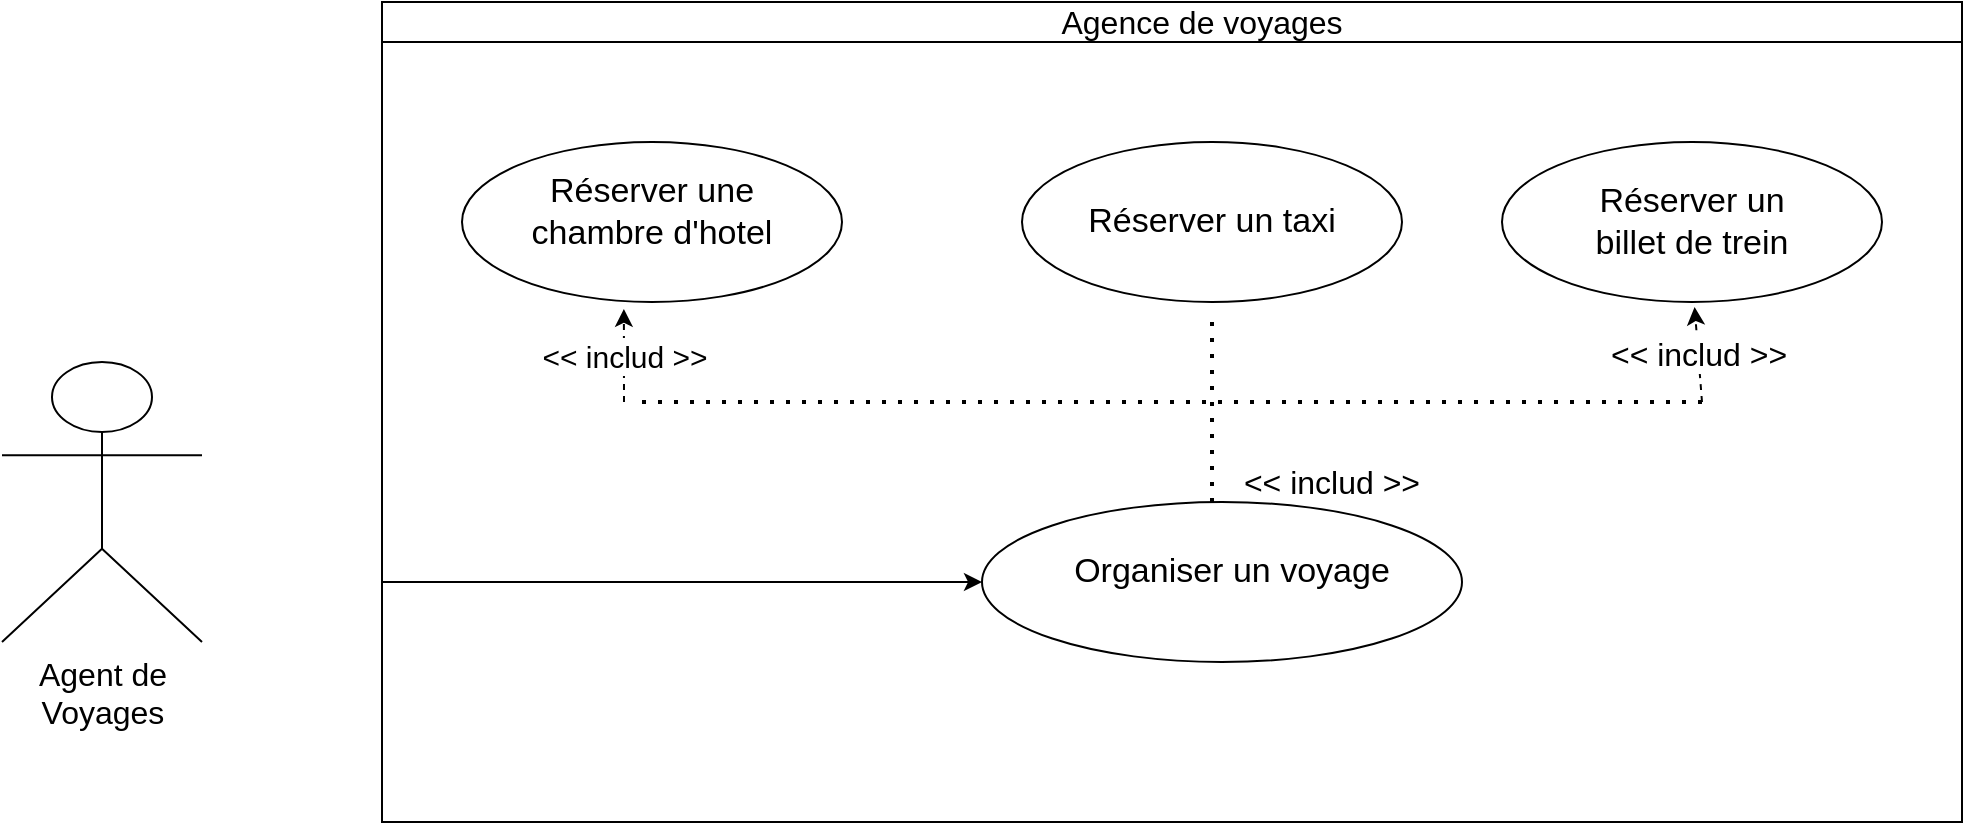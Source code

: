 <mxfile version="14.1.8" type="github">
  <diagram id="prtHgNgQTEPvFCAcTncT" name="Page-1">
    <mxGraphModel dx="1219" dy="727" grid="1" gridSize="10" guides="1" tooltips="1" connect="1" arrows="1" fold="1" page="1" pageScale="1" pageWidth="1169" pageHeight="1654" math="0" shadow="0">
      <root>
        <mxCell id="0" />
        <mxCell id="1" parent="0" />
        <mxCell id="dNxyNK7c78bLwvsdeMH5-11" value="" style="swimlane;html=1;startSize=20;horizontal=1;containerType=tree;glass=0;" parent="1" vertex="1">
          <mxGeometry x="260" y="80" width="790" height="410" as="geometry" />
        </mxCell>
        <mxCell id="bCw7yLTPWHQ5oZZGrXXc-12" value="&lt;span style=&quot;color: rgba(0 , 0 , 0 , 0) ; font-family: monospace ; font-size: 0px&quot;&gt;re&lt;/span&gt;" style="ellipse;whiteSpace=wrap;html=1;glass=0;gradientColor=none;fontSize=16;" vertex="1" parent="dNxyNK7c78bLwvsdeMH5-11">
          <mxGeometry x="40" y="70" width="190" height="80" as="geometry" />
        </mxCell>
        <mxCell id="bCw7yLTPWHQ5oZZGrXXc-16" value="&lt;span style=&quot;color: rgba(0 , 0 , 0 , 0) ; font-family: monospace ; font-size: 0px&quot;&gt;%3CmxGraphModel%3E%3Croot%3E%3CmxCell%20id%3D%220%22%2F%3E%3CmxCell%20id%3D%221%22%20parent%3D%220%22%2F%3E%3CmxCell%20id%3D%222%22%20value%3D%22%22%20style%3D%22swimlane%3Bhtml%3D1%3BstartSize%3D20%3Bhorizontal%3D1%3BcontainerType%3Dtree%3Bglass%3D0%3B%22%20vertex%3D%221%22%20parent%3D%221%22%3E%3CmxGeometry%20x%3D%22150%22%20y%3D%2280%22%20width%3D%22660%22%20height%3D%22290%22%20as%3D%22geometry%22%2F%3E%3C%2FmxCell%3E%3CmxCell%20id%3D%223%22%20value%3D%22%22%20style%3D%22ellipse%3BwhiteSpace%3Dwrap%3Bhtml%3D1%3Bglass%3D0%3BgradientColor%3Dnone%3BfontSize%3D16%3B%22%20vertex%3D%221%22%20parent%3D%222%22%3E%3CmxGeometry%20x%3D%2240%22%20y%3D%2230%22%20width%3D%22210%22%20height%3D%2280%22%20as%3D%22geometry%22%2F%3E%3C%2FmxCell%3E%3C%2Froot%3E%3C%2FmxGraphModel%3E&lt;/span&gt;" style="ellipse;whiteSpace=wrap;html=1;glass=0;gradientColor=none;fontSize=16;" vertex="1" parent="dNxyNK7c78bLwvsdeMH5-11">
          <mxGeometry x="320" y="70" width="190" height="80" as="geometry" />
        </mxCell>
        <mxCell id="bCw7yLTPWHQ5oZZGrXXc-20" value="&lt;span style=&quot;color: rgba(0 , 0 , 0 , 0) ; font-family: monospace ; font-size: 0px&quot;&gt;%3CmxGraphModel%3E%3Croot%3E%3CmxCell%20id%3D%220%22%2F%3E%3CmxCell%20id%3D%221%22%20parent%3D%220%22%2F%3E%3CmxCell%20id%3D%222%22%20value%3D%22%22%20style%3D%22swimlane%3Bhtml%3D1%3BstartSize%3D20%3Bhorizontal%3D1%3BcontainerType%3Dtree%3Bglass%3D0%3B%22%20vertex%3D%221%22%20parent%3D%221%22%3E%3CmxGeometry%20x%3D%22150%22%20y%3D%2280%22%20width%3D%22660%22%20height%3D%22290%22%20as%3D%22geometry%22%2F%3E%3C%2FmxCell%3E%3CmxCell%20id%3D%223%22%20value%3D%22%22%20style%3D%22ellipse%3BwhiteSpace%3Dwrap%3Bhtml%3D1%3Bglass%3D0%3BgradientColor%3Dnone%3BfontSize%3D16%3B%22%20vertex%3D%221%22%20parent%3D%222%22%3E%3CmxGeometry%20x%3D%2240%22%20y%3D%2230%22%20width%3D%22210%22%20height%3D%2280%22%20as%3D%22geometry%22%2F%3E%3C%2FmxCell%3E%3C%2Froot%3E%3C%2FmxGraphModel%3E&lt;/span&gt;" style="ellipse;whiteSpace=wrap;html=1;glass=0;gradientColor=none;fontSize=16;" vertex="1" parent="dNxyNK7c78bLwvsdeMH5-11">
          <mxGeometry x="560" y="70" width="190" height="80" as="geometry" />
        </mxCell>
        <mxCell id="bCw7yLTPWHQ5oZZGrXXc-21" value="&lt;span style=&quot;color: rgba(0 , 0 , 0 , 0) ; font-family: monospace ; font-size: 0px&quot;&gt;%3CmxGraphModel%3E%3Croot%3E%3CmxCell%20id%3D%220%22%2F%3E%3CmxCell%20id%3D%221%22%20parent%3D%220%22%2F%3E%3CmxCell%20id%3D%222%22%20value%3D%22%22%20style%3D%22swimlane%3Bhtml%3D1%3BstartSize%3D20%3Bhorizontal%3D1%3BcontainerType%3Dtree%3Bglass%3D0%3B%22%20vertex%3D%221%22%20parent%3D%221%22%3E%3CmxGeometry%20x%3D%22150%22%20y%3D%2280%22%20width%3D%22660%22%20height%3D%22290%22%20as%3D%22geometry%22%2F%3E%3C%2FmxCell%3E%3CmxCell%20id%3D%223%22%20value%3D%22%22%20style%3D%22ellipse%3BwhiteSpace%3Dwrap%3Bhtml%3D1%3Bglass%3D0%3BgradientColor%3Dnone%3BfontSize%3D16%3B%22%20vertex%3D%221%22%20parent%3D%222%22%3E%3CmxGeometry%20x%3D%2240%22%20y%3D%2230%22%20width%3D%22210%22%20height%3D%2280%22%20as%3D%22geometry%22%2F%3E%3C%2FmxCell%3E%3C%2Froot%3E%3C%2FmxGraphModel%3E&lt;/span&gt;" style="ellipse;whiteSpace=wrap;html=1;glass=0;gradientColor=none;fontSize=16;" vertex="1" parent="dNxyNK7c78bLwvsdeMH5-11">
          <mxGeometry x="300" y="250" width="240" height="80" as="geometry" />
        </mxCell>
        <mxCell id="bCw7yLTPWHQ5oZZGrXXc-24" value="&lt;font style=&quot;font-size: 17px&quot;&gt;Réserver une chambre d&#39;hotel&lt;/font&gt;" style="text;html=1;strokeColor=none;fillColor=none;align=center;verticalAlign=middle;whiteSpace=wrap;rounded=0;glass=0;fontSize=16;" vertex="1" parent="dNxyNK7c78bLwvsdeMH5-11">
          <mxGeometry x="70" y="80" width="130" height="50" as="geometry" />
        </mxCell>
        <mxCell id="bCw7yLTPWHQ5oZZGrXXc-25" value="&lt;span style=&quot;font-size: 17px&quot;&gt;Réserver un taxi&lt;/span&gt;" style="text;html=1;strokeColor=none;fillColor=none;align=center;verticalAlign=middle;whiteSpace=wrap;rounded=0;glass=0;fontSize=16;" vertex="1" parent="dNxyNK7c78bLwvsdeMH5-11">
          <mxGeometry x="350" y="80" width="130" height="60" as="geometry" />
        </mxCell>
        <mxCell id="bCw7yLTPWHQ5oZZGrXXc-26" value="&lt;span style=&quot;font-size: 17px&quot;&gt;Réserver un billet de trein&lt;/span&gt;" style="text;html=1;strokeColor=none;fillColor=none;align=center;verticalAlign=middle;whiteSpace=wrap;rounded=0;glass=0;fontSize=16;" vertex="1" parent="dNxyNK7c78bLwvsdeMH5-11">
          <mxGeometry x="590" y="80" width="130" height="60" as="geometry" />
        </mxCell>
        <mxCell id="bCw7yLTPWHQ5oZZGrXXc-27" value="&lt;span style=&quot;font-size: 17px&quot;&gt;Organiser un voyage&lt;/span&gt;" style="text;html=1;strokeColor=none;fillColor=none;align=center;verticalAlign=middle;whiteSpace=wrap;rounded=0;glass=0;fontSize=16;dashed=1;" vertex="1" parent="dNxyNK7c78bLwvsdeMH5-11">
          <mxGeometry x="340" y="260" width="170" height="50" as="geometry" />
        </mxCell>
        <mxCell id="bCw7yLTPWHQ5oZZGrXXc-31" value="" style="endArrow=none;dashed=1;html=1;dashPattern=1 3;strokeWidth=2;fontFamily=Helvetica;fontSize=16;fontColor=#000000;align=center;strokeColor=#000000;rounded=1;shadow=0;" edge="1" parent="dNxyNK7c78bLwvsdeMH5-11">
          <mxGeometry relative="1" as="geometry">
            <mxPoint x="415" y="250" as="sourcePoint" />
            <mxPoint x="415" y="160" as="targetPoint" />
          </mxGeometry>
        </mxCell>
        <mxCell id="bCw7yLTPWHQ5oZZGrXXc-38" value="&amp;lt;&amp;lt; includ &amp;gt;&amp;gt;" style="text;html=1;strokeColor=none;fillColor=none;align=center;verticalAlign=middle;whiteSpace=wrap;rounded=0;glass=0;fontSize=16;" vertex="1" parent="dNxyNK7c78bLwvsdeMH5-11">
          <mxGeometry x="420" y="230" width="110" height="20" as="geometry" />
        </mxCell>
        <mxCell id="bCw7yLTPWHQ5oZZGrXXc-39" value="" style="endArrow=none;dashed=1;html=1;dashPattern=1 3;strokeWidth=2;fontSize=16;" edge="1" parent="dNxyNK7c78bLwvsdeMH5-11">
          <mxGeometry width="50" height="50" relative="1" as="geometry">
            <mxPoint x="130" y="200" as="sourcePoint" />
            <mxPoint x="660" y="200" as="targetPoint" />
          </mxGeometry>
        </mxCell>
        <mxCell id="bCw7yLTPWHQ5oZZGrXXc-40" value="Label" style="endArrow=classic;html=1;shadow=0;dashed=1;fontSize=16;entryX=0.426;entryY=1.043;entryDx=0;entryDy=0;entryPerimeter=0;" edge="1" parent="dNxyNK7c78bLwvsdeMH5-11" target="bCw7yLTPWHQ5oZZGrXXc-12">
          <mxGeometry relative="1" as="geometry">
            <mxPoint x="121" y="200" as="sourcePoint" />
            <mxPoint x="260" y="180" as="targetPoint" />
          </mxGeometry>
        </mxCell>
        <mxCell id="bCw7yLTPWHQ5oZZGrXXc-41" value="&lt;font style=&quot;font-size: 15px&quot;&gt;&amp;lt;&amp;lt; &lt;font style=&quot;font-size: 15px&quot;&gt;includ&lt;/font&gt; &amp;gt;&amp;gt;&lt;/font&gt;" style="edgeLabel;resizable=0;html=1;align=center;verticalAlign=middle;" connectable="0" vertex="1" parent="bCw7yLTPWHQ5oZZGrXXc-40">
          <mxGeometry relative="1" as="geometry" />
        </mxCell>
        <mxCell id="bCw7yLTPWHQ5oZZGrXXc-47" value="&amp;lt;&amp;lt; includ &amp;gt;&amp;gt;" style="endArrow=classic;html=1;shadow=0;dashed=1;fontSize=16;entryX=0.51;entryY=1.209;entryDx=0;entryDy=0;entryPerimeter=0;" edge="1" parent="dNxyNK7c78bLwvsdeMH5-11" target="bCw7yLTPWHQ5oZZGrXXc-26">
          <mxGeometry relative="1" as="geometry">
            <mxPoint x="660" y="200" as="sourcePoint" />
            <mxPoint x="670" y="154" as="targetPoint" />
          </mxGeometry>
        </mxCell>
        <mxCell id="bCw7yLTPWHQ5oZZGrXXc-53" value="" style="endArrow=classic;html=1;shadow=0;fontSize=16;entryX=0;entryY=0.5;entryDx=0;entryDy=0;" edge="1" parent="dNxyNK7c78bLwvsdeMH5-11" target="bCw7yLTPWHQ5oZZGrXXc-21">
          <mxGeometry width="50" height="50" relative="1" as="geometry">
            <mxPoint y="290" as="sourcePoint" />
            <mxPoint x="50" y="290" as="targetPoint" />
          </mxGeometry>
        </mxCell>
        <mxCell id="bCw7yLTPWHQ5oZZGrXXc-22" value="Agent de &lt;br&gt;Voyages" style="shape=umlActor;verticalLabelPosition=bottom;verticalAlign=top;html=1;outlineConnect=0;glass=0;gradientColor=none;fontSize=16;" vertex="1" parent="1">
          <mxGeometry x="70" y="260" width="100" height="140" as="geometry" />
        </mxCell>
        <mxCell id="bCw7yLTPWHQ5oZZGrXXc-28" value="Agence de voyages" style="text;html=1;strokeColor=none;fillColor=none;align=center;verticalAlign=middle;whiteSpace=wrap;rounded=0;glass=0;fontSize=16;" vertex="1" parent="1">
          <mxGeometry x="520" y="80" width="300" height="20" as="geometry" />
        </mxCell>
      </root>
    </mxGraphModel>
  </diagram>
</mxfile>
